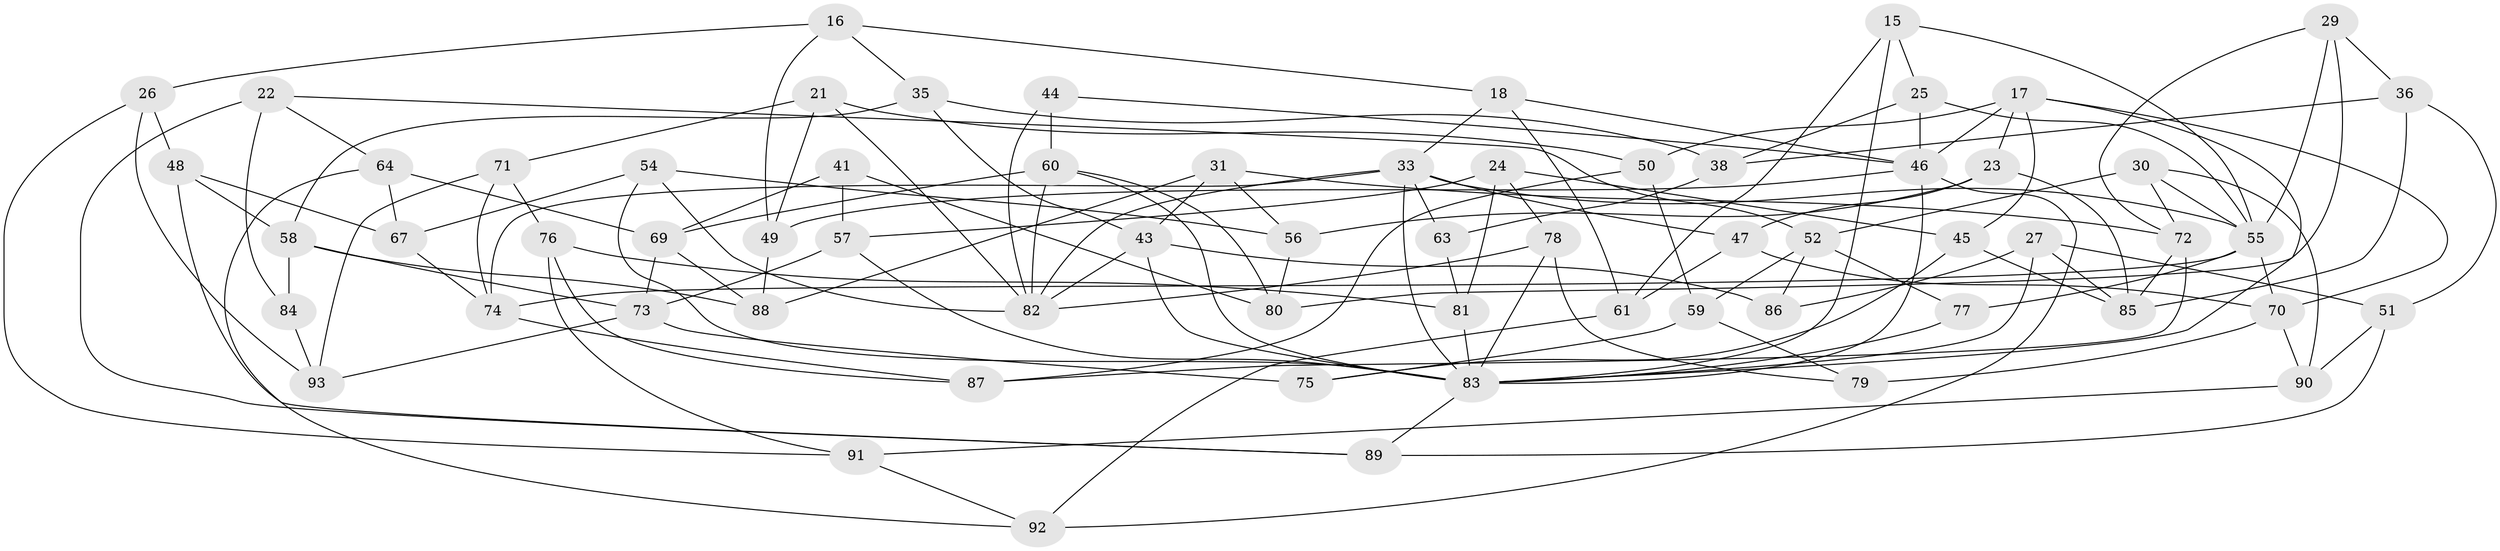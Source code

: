 // original degree distribution, {4: 1.0}
// Generated by graph-tools (version 1.1) at 2025/03/03/04/25 22:03:19]
// undirected, 65 vertices, 143 edges
graph export_dot {
graph [start="1"]
  node [color=gray90,style=filled];
  15;
  16;
  17 [super="+1+2"];
  18;
  21;
  22;
  23;
  24;
  25;
  26;
  27;
  29;
  30;
  31;
  33 [super="+32"];
  35;
  36;
  38;
  41;
  43 [super="+37"];
  44;
  45;
  46 [super="+3+34"];
  47;
  48;
  49;
  50;
  51;
  52 [super="+42"];
  54;
  55 [super="+14"];
  56;
  57;
  58 [super="+9"];
  59;
  60 [super="+19"];
  61;
  63;
  64;
  67;
  69 [super="+28"];
  70 [super="+6"];
  71;
  72 [super="+12"];
  73 [super="+62"];
  74 [super="+53"];
  75;
  76;
  77;
  78 [super="+39"];
  79;
  80;
  81 [super="+40"];
  82 [super="+8+20"];
  83 [super="+66+13+65"];
  84;
  85 [super="+68"];
  86;
  87;
  88;
  89;
  90;
  91;
  92;
  93;
  15 -- 55;
  15 -- 61;
  15 -- 25;
  15 -- 83;
  16 -- 35;
  16 -- 26;
  16 -- 49;
  16 -- 18;
  17 -- 45;
  17 -- 23;
  17 -- 50;
  17 -- 70;
  17 -- 46 [weight=2];
  17 -- 83 [weight=2];
  18 -- 61;
  18 -- 46;
  18 -- 33;
  21 -- 71;
  21 -- 49;
  21 -- 50;
  21 -- 82;
  22 -- 84;
  22 -- 64;
  22 -- 89;
  22 -- 52;
  23 -- 47;
  23 -- 56;
  23 -- 85;
  24 -- 57;
  24 -- 78;
  24 -- 45;
  24 -- 81;
  25 -- 38;
  25 -- 46;
  25 -- 55;
  26 -- 91;
  26 -- 93;
  26 -- 48;
  27 -- 51;
  27 -- 86;
  27 -- 83;
  27 -- 85;
  29 -- 80;
  29 -- 72;
  29 -- 36;
  29 -- 55;
  30 -- 72;
  30 -- 90;
  30 -- 52;
  30 -- 55;
  31 -- 56;
  31 -- 88;
  31 -- 43;
  31 -- 72;
  33 -- 47;
  33 -- 82;
  33 -- 74 [weight=2];
  33 -- 63;
  33 -- 83;
  33 -- 55;
  35 -- 38;
  35 -- 58;
  35 -- 43;
  36 -- 38;
  36 -- 51;
  36 -- 85;
  38 -- 63;
  41 -- 69 [weight=2];
  41 -- 57;
  41 -- 80;
  43 -- 86 [weight=2];
  43 -- 83;
  43 -- 82;
  44 -- 60 [weight=2];
  44 -- 46;
  44 -- 82;
  45 -- 75;
  45 -- 85;
  46 -- 92;
  46 -- 49;
  46 -- 83;
  47 -- 61;
  47 -- 70;
  48 -- 67;
  48 -- 89;
  48 -- 58;
  49 -- 88;
  50 -- 87;
  50 -- 59;
  51 -- 89;
  51 -- 90;
  52 -- 77 [weight=2];
  52 -- 86;
  52 -- 59;
  54 -- 67;
  54 -- 56;
  54 -- 82;
  54 -- 83;
  55 -- 77;
  55 -- 74;
  55 -- 70;
  56 -- 80;
  57 -- 73;
  57 -- 83;
  58 -- 88;
  58 -- 84 [weight=2];
  58 -- 73;
  59 -- 75;
  59 -- 79;
  60 -- 80;
  60 -- 82;
  60 -- 69;
  60 -- 83;
  61 -- 92;
  63 -- 81 [weight=2];
  64 -- 67;
  64 -- 92;
  64 -- 69;
  67 -- 74;
  69 -- 88;
  69 -- 73;
  70 -- 79 [weight=2];
  70 -- 90;
  71 -- 76;
  71 -- 74;
  71 -- 93;
  72 -- 85 [weight=2];
  72 -- 87;
  73 -- 75 [weight=2];
  73 -- 93;
  74 -- 87;
  76 -- 91;
  76 -- 87;
  76 -- 81;
  77 -- 83;
  78 -- 82 [weight=2];
  78 -- 83 [weight=2];
  78 -- 79;
  81 -- 83 [weight=2];
  83 -- 89;
  84 -- 93;
  90 -- 91;
  91 -- 92;
}
